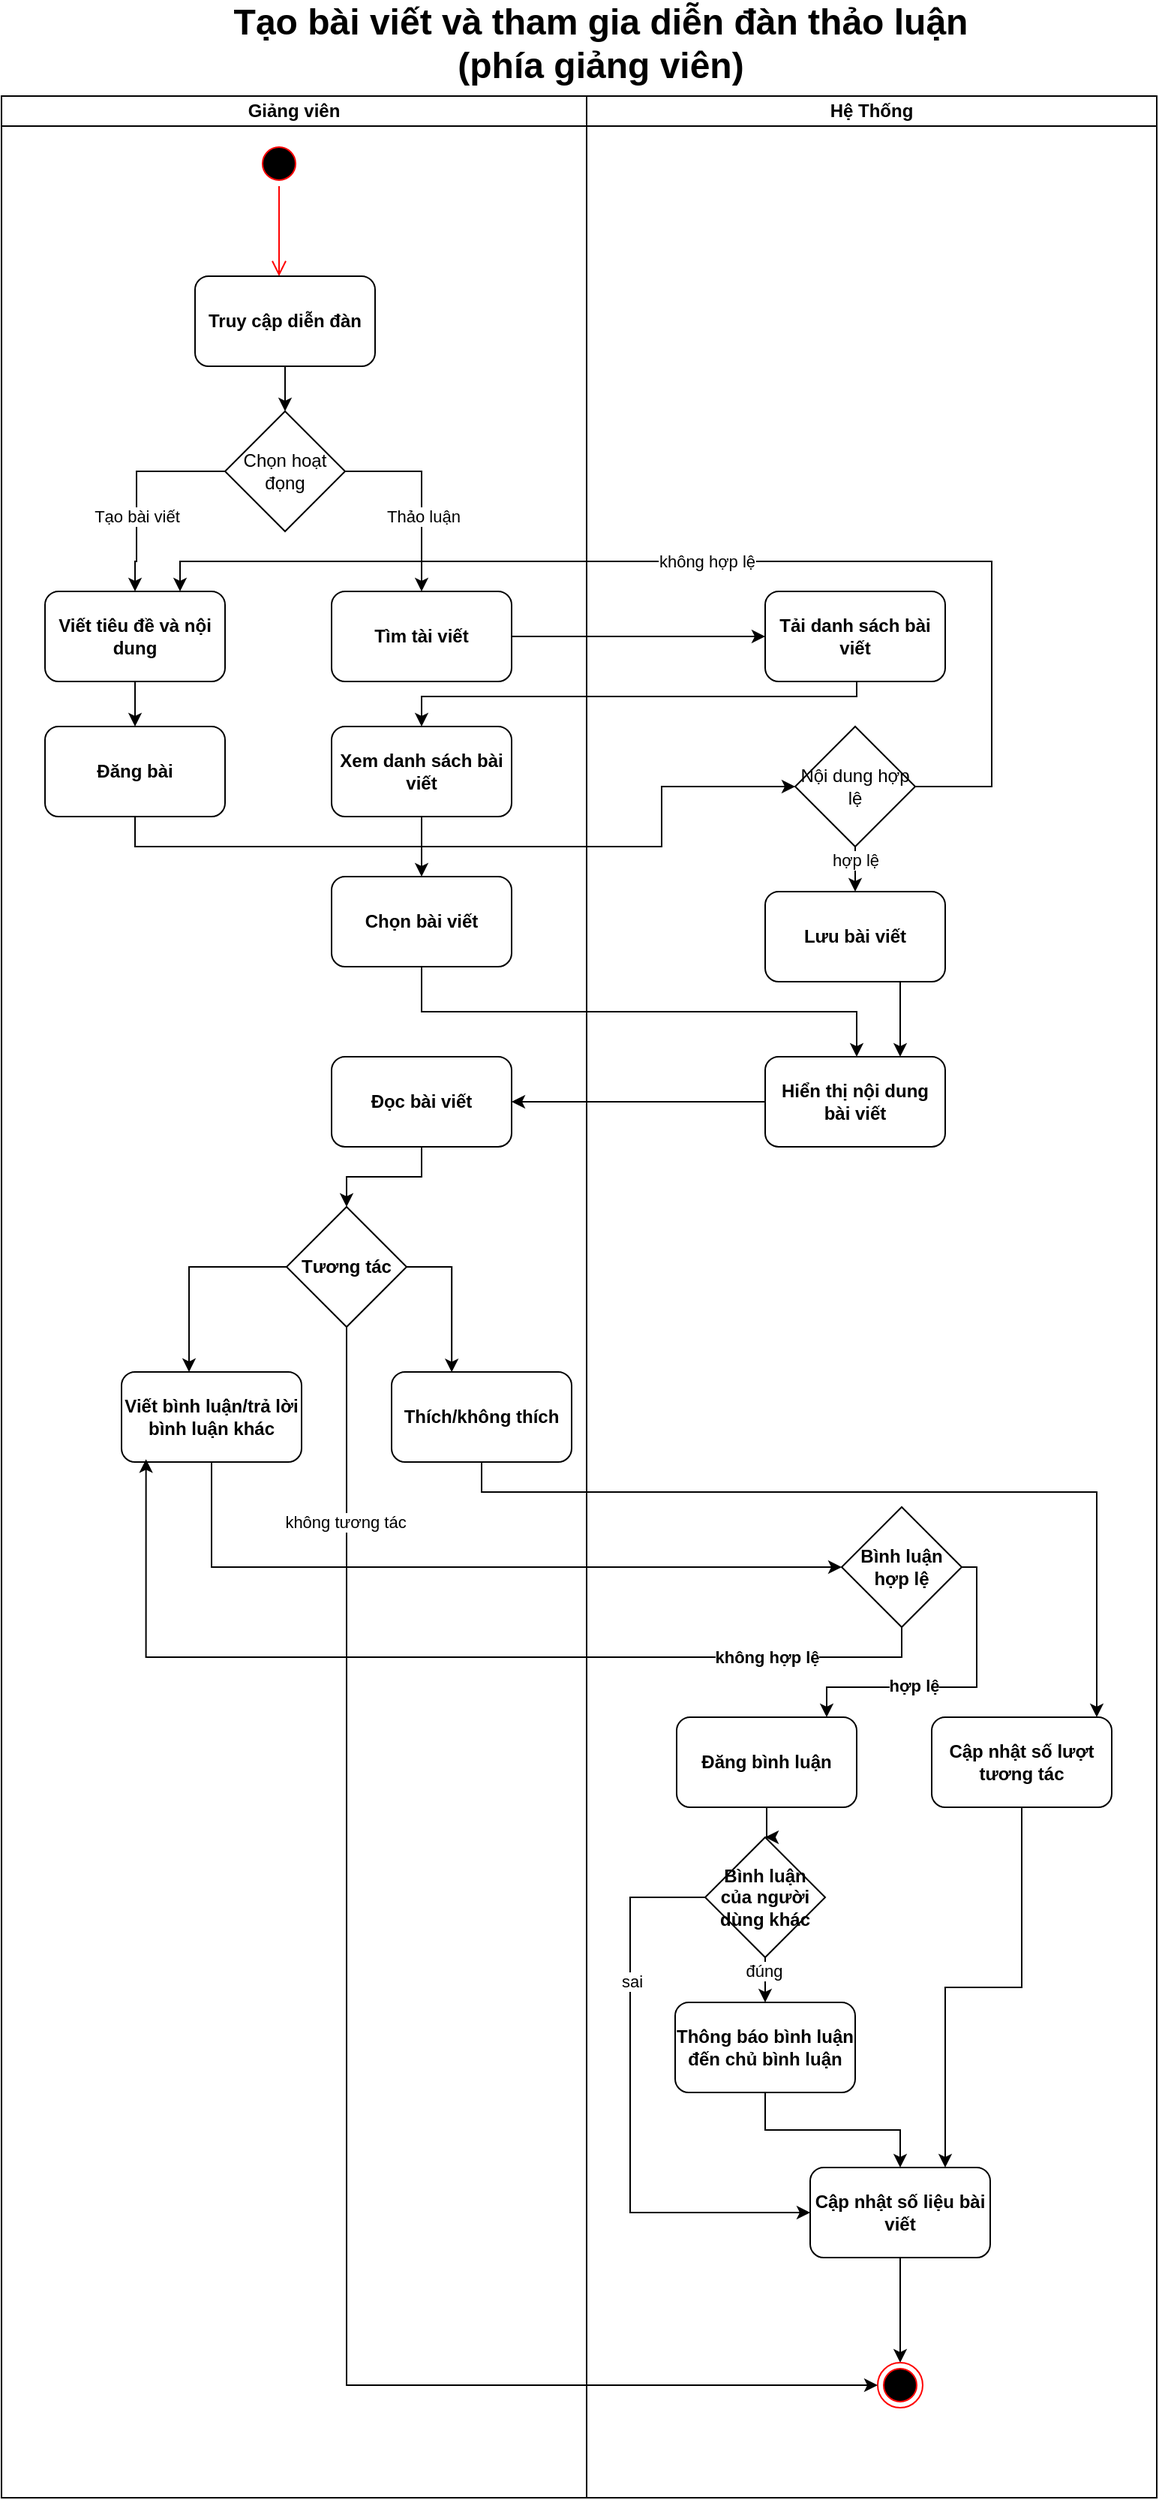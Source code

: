 <mxfile version="26.1.0">
  <diagram name="Page-1" id="aaOgwSecgY1QXQgIxDh7">
    <mxGraphModel dx="2037" dy="1079" grid="1" gridSize="10" guides="1" tooltips="1" connect="1" arrows="1" fold="1" page="1" pageScale="1" pageWidth="850" pageHeight="1100" math="0" shadow="0">
      <root>
        <mxCell id="0" />
        <mxCell id="1" parent="0" />
        <mxCell id="bT1u7mcNvaLZoY2h7amU-1" value="Giảng viên" style="swimlane;startSize=20;whiteSpace=wrap;html=1;fontStyle=1" vertex="1" parent="1">
          <mxGeometry x="60" y="150" width="390" height="1600" as="geometry" />
        </mxCell>
        <mxCell id="bT1u7mcNvaLZoY2h7amU-2" value="" style="ellipse;html=1;shape=startState;fillColor=#000000;strokeColor=#ff0000;fontStyle=1" vertex="1" parent="bT1u7mcNvaLZoY2h7amU-1">
          <mxGeometry x="170" y="30" width="30" height="30" as="geometry" />
        </mxCell>
        <mxCell id="bT1u7mcNvaLZoY2h7amU-3" value="" style="edgeStyle=orthogonalEdgeStyle;html=1;verticalAlign=bottom;endArrow=open;endSize=8;strokeColor=#ff0000;rounded=0;fontStyle=1" edge="1" parent="bT1u7mcNvaLZoY2h7amU-1" source="bT1u7mcNvaLZoY2h7amU-2">
          <mxGeometry relative="1" as="geometry">
            <mxPoint x="185" y="120" as="targetPoint" />
          </mxGeometry>
        </mxCell>
        <mxCell id="bT1u7mcNvaLZoY2h7amU-39" style="edgeStyle=orthogonalEdgeStyle;rounded=0;orthogonalLoop=1;jettySize=auto;html=1;" edge="1" parent="bT1u7mcNvaLZoY2h7amU-1" source="bT1u7mcNvaLZoY2h7amU-4" target="bT1u7mcNvaLZoY2h7amU-38">
          <mxGeometry relative="1" as="geometry" />
        </mxCell>
        <mxCell id="bT1u7mcNvaLZoY2h7amU-4" value="Truy cập diễn đàn" style="rounded=1;whiteSpace=wrap;html=1;fontStyle=1" vertex="1" parent="bT1u7mcNvaLZoY2h7amU-1">
          <mxGeometry x="129" y="120" width="120" height="60" as="geometry" />
        </mxCell>
        <mxCell id="bT1u7mcNvaLZoY2h7amU-42" style="edgeStyle=orthogonalEdgeStyle;rounded=0;orthogonalLoop=1;jettySize=auto;html=1;" edge="1" parent="bT1u7mcNvaLZoY2h7amU-1" source="bT1u7mcNvaLZoY2h7amU-38" target="bT1u7mcNvaLZoY2h7amU-40">
          <mxGeometry relative="1" as="geometry">
            <Array as="points">
              <mxPoint x="280" y="250" />
            </Array>
          </mxGeometry>
        </mxCell>
        <mxCell id="bT1u7mcNvaLZoY2h7amU-44" value="Thảo luận" style="edgeLabel;html=1;align=center;verticalAlign=middle;resizable=0;points=[];" vertex="1" connectable="0" parent="bT1u7mcNvaLZoY2h7amU-42">
          <mxGeometry x="-0.414" y="1" relative="1" as="geometry">
            <mxPoint x="13" y="31" as="offset" />
          </mxGeometry>
        </mxCell>
        <mxCell id="bT1u7mcNvaLZoY2h7amU-46" style="edgeStyle=orthogonalEdgeStyle;rounded=0;orthogonalLoop=1;jettySize=auto;html=1;" edge="1" parent="bT1u7mcNvaLZoY2h7amU-1" source="bT1u7mcNvaLZoY2h7amU-38" target="bT1u7mcNvaLZoY2h7amU-45">
          <mxGeometry relative="1" as="geometry">
            <Array as="points">
              <mxPoint x="90" y="250" />
              <mxPoint x="90" y="310" />
              <mxPoint x="89" y="310" />
            </Array>
          </mxGeometry>
        </mxCell>
        <mxCell id="bT1u7mcNvaLZoY2h7amU-47" value="Tạo bài viết" style="edgeLabel;html=1;align=center;verticalAlign=middle;resizable=0;points=[];" vertex="1" connectable="0" parent="bT1u7mcNvaLZoY2h7amU-46">
          <mxGeometry x="-0.457" y="-3" relative="1" as="geometry">
            <mxPoint x="-21" y="33" as="offset" />
          </mxGeometry>
        </mxCell>
        <mxCell id="bT1u7mcNvaLZoY2h7amU-38" value="Chọn hoạt đọng" style="rhombus;whiteSpace=wrap;html=1;" vertex="1" parent="bT1u7mcNvaLZoY2h7amU-1">
          <mxGeometry x="149" y="210" width="80" height="80" as="geometry" />
        </mxCell>
        <mxCell id="bT1u7mcNvaLZoY2h7amU-40" value="Tìm tài viết" style="rounded=1;whiteSpace=wrap;html=1;fontStyle=1" vertex="1" parent="bT1u7mcNvaLZoY2h7amU-1">
          <mxGeometry x="220" y="330" width="120" height="60" as="geometry" />
        </mxCell>
        <mxCell id="bT1u7mcNvaLZoY2h7amU-80" style="edgeStyle=orthogonalEdgeStyle;rounded=0;orthogonalLoop=1;jettySize=auto;html=1;" edge="1" parent="bT1u7mcNvaLZoY2h7amU-1" source="bT1u7mcNvaLZoY2h7amU-45" target="bT1u7mcNvaLZoY2h7amU-79">
          <mxGeometry relative="1" as="geometry" />
        </mxCell>
        <mxCell id="bT1u7mcNvaLZoY2h7amU-45" value="Viết tiêu đề và nội dung" style="rounded=1;whiteSpace=wrap;html=1;fontStyle=1" vertex="1" parent="bT1u7mcNvaLZoY2h7amU-1">
          <mxGeometry x="29" y="330" width="120" height="60" as="geometry" />
        </mxCell>
        <mxCell id="bT1u7mcNvaLZoY2h7amU-50" style="edgeStyle=orthogonalEdgeStyle;rounded=0;orthogonalLoop=1;jettySize=auto;html=1;entryX=0.5;entryY=0;entryDx=0;entryDy=0;fontStyle=1" edge="1" parent="bT1u7mcNvaLZoY2h7amU-1" source="bT1u7mcNvaLZoY2h7amU-51" target="bT1u7mcNvaLZoY2h7amU-52">
          <mxGeometry relative="1" as="geometry" />
        </mxCell>
        <mxCell id="bT1u7mcNvaLZoY2h7amU-51" value="Xem danh sách bài viết" style="rounded=1;whiteSpace=wrap;html=1;fontStyle=1" vertex="1" parent="bT1u7mcNvaLZoY2h7amU-1">
          <mxGeometry x="220" y="420" width="120" height="60" as="geometry" />
        </mxCell>
        <mxCell id="bT1u7mcNvaLZoY2h7amU-52" value="Chọn bài viết" style="rounded=1;whiteSpace=wrap;html=1;fontStyle=1" vertex="1" parent="bT1u7mcNvaLZoY2h7amU-1">
          <mxGeometry x="220" y="520" width="120" height="60" as="geometry" />
        </mxCell>
        <mxCell id="bT1u7mcNvaLZoY2h7amU-78" style="edgeStyle=orthogonalEdgeStyle;rounded=0;orthogonalLoop=1;jettySize=auto;html=1;entryX=0.5;entryY=0;entryDx=0;entryDy=0;" edge="1" parent="bT1u7mcNvaLZoY2h7amU-1" source="bT1u7mcNvaLZoY2h7amU-53" target="bT1u7mcNvaLZoY2h7amU-60">
          <mxGeometry relative="1" as="geometry" />
        </mxCell>
        <mxCell id="bT1u7mcNvaLZoY2h7amU-53" value="Đọc bài viết" style="rounded=1;whiteSpace=wrap;html=1;fontStyle=1" vertex="1" parent="bT1u7mcNvaLZoY2h7amU-1">
          <mxGeometry x="220" y="640" width="120" height="60" as="geometry" />
        </mxCell>
        <mxCell id="bT1u7mcNvaLZoY2h7amU-59" style="edgeStyle=orthogonalEdgeStyle;rounded=0;orthogonalLoop=1;jettySize=auto;html=1;fontStyle=1" edge="1" parent="bT1u7mcNvaLZoY2h7amU-1" source="bT1u7mcNvaLZoY2h7amU-60" target="bT1u7mcNvaLZoY2h7amU-61">
          <mxGeometry relative="1" as="geometry">
            <Array as="points">
              <mxPoint x="125" y="780" />
            </Array>
          </mxGeometry>
        </mxCell>
        <mxCell id="bT1u7mcNvaLZoY2h7amU-60" value="Tương tác" style="rhombus;whiteSpace=wrap;html=1;fontStyle=1" vertex="1" parent="bT1u7mcNvaLZoY2h7amU-1">
          <mxGeometry x="190" y="740" width="80" height="80" as="geometry" />
        </mxCell>
        <mxCell id="bT1u7mcNvaLZoY2h7amU-61" value="Viết bình luận/trả lời bình luận khác" style="rounded=1;whiteSpace=wrap;html=1;fontStyle=1" vertex="1" parent="bT1u7mcNvaLZoY2h7amU-1">
          <mxGeometry x="80" y="850" width="120" height="60" as="geometry" />
        </mxCell>
        <mxCell id="bT1u7mcNvaLZoY2h7amU-62" value="Thích/không thích" style="rounded=1;whiteSpace=wrap;html=1;fontStyle=1" vertex="1" parent="bT1u7mcNvaLZoY2h7amU-1">
          <mxGeometry x="260" y="850" width="120" height="60" as="geometry" />
        </mxCell>
        <mxCell id="bT1u7mcNvaLZoY2h7amU-63" style="edgeStyle=orthogonalEdgeStyle;rounded=0;orthogonalLoop=1;jettySize=auto;html=1;entryX=0.334;entryY=0.003;entryDx=0;entryDy=0;entryPerimeter=0;fontStyle=1" edge="1" parent="bT1u7mcNvaLZoY2h7amU-1" source="bT1u7mcNvaLZoY2h7amU-60" target="bT1u7mcNvaLZoY2h7amU-62">
          <mxGeometry relative="1" as="geometry">
            <Array as="points">
              <mxPoint x="300" y="780" />
            </Array>
          </mxGeometry>
        </mxCell>
        <mxCell id="bT1u7mcNvaLZoY2h7amU-64" style="edgeStyle=orthogonalEdgeStyle;rounded=0;orthogonalLoop=1;jettySize=auto;html=1;fontStyle=1" edge="1" parent="bT1u7mcNvaLZoY2h7amU-1" source="bT1u7mcNvaLZoY2h7amU-66" target="bT1u7mcNvaLZoY2h7amU-68">
          <mxGeometry relative="1" as="geometry">
            <Array as="points">
              <mxPoint x="650" y="980" />
              <mxPoint x="650" y="1060" />
              <mxPoint x="550" y="1060" />
            </Array>
          </mxGeometry>
        </mxCell>
        <mxCell id="bT1u7mcNvaLZoY2h7amU-65" value="hợp lệ" style="edgeLabel;html=1;align=center;verticalAlign=middle;resizable=0;points=[];fontStyle=1" vertex="1" connectable="0" parent="bT1u7mcNvaLZoY2h7amU-64">
          <mxGeometry x="0.26" y="-1" relative="1" as="geometry">
            <mxPoint as="offset" />
          </mxGeometry>
        </mxCell>
        <mxCell id="bT1u7mcNvaLZoY2h7amU-66" value="Bình luận hợp lệ" style="rhombus;whiteSpace=wrap;html=1;fontStyle=1" vertex="1" parent="bT1u7mcNvaLZoY2h7amU-1">
          <mxGeometry x="560" y="940" width="80" height="80" as="geometry" />
        </mxCell>
        <mxCell id="bT1u7mcNvaLZoY2h7amU-68" value="Đăng bình luận" style="rounded=1;whiteSpace=wrap;html=1;fontStyle=1" vertex="1" parent="bT1u7mcNvaLZoY2h7amU-1">
          <mxGeometry x="450" y="1080" width="120" height="60" as="geometry" />
        </mxCell>
        <mxCell id="bT1u7mcNvaLZoY2h7amU-70" value="Cập nhật số lượt tương tác" style="rounded=1;whiteSpace=wrap;html=1;fontStyle=1" vertex="1" parent="bT1u7mcNvaLZoY2h7amU-1">
          <mxGeometry x="620" y="1080" width="120" height="60" as="geometry" />
        </mxCell>
        <mxCell id="bT1u7mcNvaLZoY2h7amU-74" style="edgeStyle=orthogonalEdgeStyle;rounded=0;orthogonalLoop=1;jettySize=auto;html=1;entryX=0;entryY=0.5;entryDx=0;entryDy=0;fontStyle=1" edge="1" parent="bT1u7mcNvaLZoY2h7amU-1" source="bT1u7mcNvaLZoY2h7amU-61" target="bT1u7mcNvaLZoY2h7amU-66">
          <mxGeometry relative="1" as="geometry">
            <Array as="points">
              <mxPoint x="140" y="980" />
            </Array>
          </mxGeometry>
        </mxCell>
        <mxCell id="bT1u7mcNvaLZoY2h7amU-75" style="edgeStyle=orthogonalEdgeStyle;rounded=0;orthogonalLoop=1;jettySize=auto;html=1;entryX=0.136;entryY=0.969;entryDx=0;entryDy=0;entryPerimeter=0;fontStyle=1" edge="1" parent="bT1u7mcNvaLZoY2h7amU-1" source="bT1u7mcNvaLZoY2h7amU-66" target="bT1u7mcNvaLZoY2h7amU-61">
          <mxGeometry relative="1" as="geometry">
            <Array as="points">
              <mxPoint x="600" y="1040" />
              <mxPoint x="96" y="1040" />
            </Array>
          </mxGeometry>
        </mxCell>
        <mxCell id="bT1u7mcNvaLZoY2h7amU-76" value="không hợp lệ" style="edgeLabel;html=1;align=center;verticalAlign=middle;resizable=0;points=[];fontStyle=1" vertex="1" connectable="0" parent="bT1u7mcNvaLZoY2h7amU-75">
          <mxGeometry x="-0.28" relative="1" as="geometry">
            <mxPoint x="126" as="offset" />
          </mxGeometry>
        </mxCell>
        <mxCell id="bT1u7mcNvaLZoY2h7amU-77" style="edgeStyle=orthogonalEdgeStyle;rounded=0;orthogonalLoop=1;jettySize=auto;html=1;fontStyle=1" edge="1" parent="bT1u7mcNvaLZoY2h7amU-1" source="bT1u7mcNvaLZoY2h7amU-62" target="bT1u7mcNvaLZoY2h7amU-70">
          <mxGeometry relative="1" as="geometry">
            <Array as="points">
              <mxPoint x="320" y="930" />
              <mxPoint x="730" y="930" />
            </Array>
          </mxGeometry>
        </mxCell>
        <mxCell id="bT1u7mcNvaLZoY2h7amU-79" value="Đăng bài" style="rounded=1;whiteSpace=wrap;html=1;fontStyle=1" vertex="1" parent="bT1u7mcNvaLZoY2h7amU-1">
          <mxGeometry x="29" y="420" width="120" height="60" as="geometry" />
        </mxCell>
        <mxCell id="bT1u7mcNvaLZoY2h7amU-16" value="Hệ Thống" style="swimlane;startSize=20;whiteSpace=wrap;html=1;fontStyle=1" vertex="1" parent="1">
          <mxGeometry x="450" y="150" width="380" height="1600" as="geometry" />
        </mxCell>
        <mxCell id="bT1u7mcNvaLZoY2h7amU-43" value="Tải danh sách bài viết" style="rounded=1;whiteSpace=wrap;html=1;fontStyle=1" vertex="1" parent="bT1u7mcNvaLZoY2h7amU-16">
          <mxGeometry x="119" y="330" width="120" height="60" as="geometry" />
        </mxCell>
        <mxCell id="bT1u7mcNvaLZoY2h7amU-54" value="Hiển thị nội dung bài viết" style="rounded=1;whiteSpace=wrap;html=1;fontStyle=1" vertex="1" parent="bT1u7mcNvaLZoY2h7amU-16">
          <mxGeometry x="119" y="640" width="120" height="60" as="geometry" />
        </mxCell>
        <mxCell id="bT1u7mcNvaLZoY2h7amU-87" style="edgeStyle=orthogonalEdgeStyle;rounded=0;orthogonalLoop=1;jettySize=auto;html=1;entryX=0.5;entryY=0;entryDx=0;entryDy=0;" edge="1" parent="bT1u7mcNvaLZoY2h7amU-16" source="bT1u7mcNvaLZoY2h7amU-81" target="bT1u7mcNvaLZoY2h7amU-86">
          <mxGeometry relative="1" as="geometry" />
        </mxCell>
        <mxCell id="bT1u7mcNvaLZoY2h7amU-88" value="hợp lệ" style="edgeLabel;html=1;align=center;verticalAlign=middle;resizable=0;points=[];" vertex="1" connectable="0" parent="bT1u7mcNvaLZoY2h7amU-87">
          <mxGeometry x="-0.654" relative="1" as="geometry">
            <mxPoint as="offset" />
          </mxGeometry>
        </mxCell>
        <mxCell id="bT1u7mcNvaLZoY2h7amU-81" value="Nội dung hợp lệ" style="rhombus;whiteSpace=wrap;html=1;" vertex="1" parent="bT1u7mcNvaLZoY2h7amU-16">
          <mxGeometry x="139" y="420" width="80" height="80" as="geometry" />
        </mxCell>
        <mxCell id="bT1u7mcNvaLZoY2h7amU-90" style="edgeStyle=orthogonalEdgeStyle;rounded=0;orthogonalLoop=1;jettySize=auto;html=1;entryX=0.75;entryY=0;entryDx=0;entryDy=0;" edge="1" parent="bT1u7mcNvaLZoY2h7amU-16" source="bT1u7mcNvaLZoY2h7amU-86" target="bT1u7mcNvaLZoY2h7amU-54">
          <mxGeometry relative="1" as="geometry">
            <Array as="points">
              <mxPoint x="209" y="610" />
              <mxPoint x="209" y="610" />
            </Array>
          </mxGeometry>
        </mxCell>
        <mxCell id="bT1u7mcNvaLZoY2h7amU-86" value="Lưu bài viết" style="rounded=1;whiteSpace=wrap;html=1;fontStyle=1" vertex="1" parent="bT1u7mcNvaLZoY2h7amU-16">
          <mxGeometry x="119" y="530" width="120" height="60" as="geometry" />
        </mxCell>
        <mxCell id="bT1u7mcNvaLZoY2h7amU-95" style="edgeStyle=orthogonalEdgeStyle;rounded=0;orthogonalLoop=1;jettySize=auto;html=1;" edge="1" parent="bT1u7mcNvaLZoY2h7amU-16" source="bT1u7mcNvaLZoY2h7amU-91" target="bT1u7mcNvaLZoY2h7amU-94">
          <mxGeometry relative="1" as="geometry" />
        </mxCell>
        <mxCell id="bT1u7mcNvaLZoY2h7amU-96" value="đúng" style="edgeLabel;html=1;align=center;verticalAlign=middle;resizable=0;points=[];" vertex="1" connectable="0" parent="bT1u7mcNvaLZoY2h7amU-95">
          <mxGeometry x="-0.636" y="-1" relative="1" as="geometry">
            <mxPoint as="offset" />
          </mxGeometry>
        </mxCell>
        <mxCell id="bT1u7mcNvaLZoY2h7amU-97" style="edgeStyle=orthogonalEdgeStyle;rounded=0;orthogonalLoop=1;jettySize=auto;html=1;entryX=0;entryY=0.5;entryDx=0;entryDy=0;" edge="1" parent="bT1u7mcNvaLZoY2h7amU-16" source="bT1u7mcNvaLZoY2h7amU-91" target="bT1u7mcNvaLZoY2h7amU-72">
          <mxGeometry relative="1" as="geometry">
            <Array as="points">
              <mxPoint x="29" y="1200" />
              <mxPoint x="29" y="1410" />
            </Array>
          </mxGeometry>
        </mxCell>
        <mxCell id="bT1u7mcNvaLZoY2h7amU-99" value="sai" style="edgeLabel;html=1;align=center;verticalAlign=middle;resizable=0;points=[];" vertex="1" connectable="0" parent="bT1u7mcNvaLZoY2h7amU-97">
          <mxGeometry x="-0.446" y="1" relative="1" as="geometry">
            <mxPoint as="offset" />
          </mxGeometry>
        </mxCell>
        <mxCell id="bT1u7mcNvaLZoY2h7amU-91" value="Bình luận của người dùng khác" style="rhombus;whiteSpace=wrap;html=1;fontStyle=1" vertex="1" parent="bT1u7mcNvaLZoY2h7amU-16">
          <mxGeometry x="79" y="1160" width="80" height="80" as="geometry" />
        </mxCell>
        <mxCell id="bT1u7mcNvaLZoY2h7amU-71" style="edgeStyle=orthogonalEdgeStyle;rounded=0;orthogonalLoop=1;jettySize=auto;html=1;entryX=0.5;entryY=0;entryDx=0;entryDy=0;fontStyle=1" edge="1" parent="bT1u7mcNvaLZoY2h7amU-16" source="bT1u7mcNvaLZoY2h7amU-72" target="bT1u7mcNvaLZoY2h7amU-73">
          <mxGeometry relative="1" as="geometry" />
        </mxCell>
        <mxCell id="bT1u7mcNvaLZoY2h7amU-72" value="Cập nhật số liệu bài viết" style="rounded=1;whiteSpace=wrap;html=1;fontStyle=1" vertex="1" parent="bT1u7mcNvaLZoY2h7amU-16">
          <mxGeometry x="149" y="1380" width="120" height="60" as="geometry" />
        </mxCell>
        <mxCell id="bT1u7mcNvaLZoY2h7amU-73" value="" style="ellipse;html=1;shape=endState;fillColor=#000000;strokeColor=#ff0000;fontStyle=1" vertex="1" parent="bT1u7mcNvaLZoY2h7amU-16">
          <mxGeometry x="194" y="1510" width="30" height="30" as="geometry" />
        </mxCell>
        <mxCell id="bT1u7mcNvaLZoY2h7amU-98" style="edgeStyle=orthogonalEdgeStyle;rounded=0;orthogonalLoop=1;jettySize=auto;html=1;" edge="1" parent="bT1u7mcNvaLZoY2h7amU-16" source="bT1u7mcNvaLZoY2h7amU-94" target="bT1u7mcNvaLZoY2h7amU-72">
          <mxGeometry relative="1" as="geometry" />
        </mxCell>
        <mxCell id="bT1u7mcNvaLZoY2h7amU-94" value="Thông báo bình luận đến chủ bình luận" style="rounded=1;whiteSpace=wrap;html=1;fontStyle=1" vertex="1" parent="bT1u7mcNvaLZoY2h7amU-16">
          <mxGeometry x="59" y="1270" width="120" height="60" as="geometry" />
        </mxCell>
        <mxCell id="bT1u7mcNvaLZoY2h7amU-29" value="&lt;span style=&quot;font-size: 24px;&quot;&gt;Tạo bài viết và tham gia diễn đàn thảo luận (phía giảng viên)&lt;/span&gt;" style="text;html=1;align=center;verticalAlign=middle;whiteSpace=wrap;rounded=0;fontStyle=1" vertex="1" parent="1">
          <mxGeometry x="189" y="100" width="541" height="30" as="geometry" />
        </mxCell>
        <mxCell id="bT1u7mcNvaLZoY2h7amU-49" style="edgeStyle=orthogonalEdgeStyle;rounded=0;orthogonalLoop=1;jettySize=auto;html=1;entryX=0;entryY=0.5;entryDx=0;entryDy=0;" edge="1" parent="1" source="bT1u7mcNvaLZoY2h7amU-40" target="bT1u7mcNvaLZoY2h7amU-43">
          <mxGeometry relative="1" as="geometry" />
        </mxCell>
        <mxCell id="bT1u7mcNvaLZoY2h7amU-58" style="edgeStyle=orthogonalEdgeStyle;rounded=0;orthogonalLoop=1;jettySize=auto;html=1;" edge="1" parent="1" source="bT1u7mcNvaLZoY2h7amU-43" target="bT1u7mcNvaLZoY2h7amU-51">
          <mxGeometry relative="1" as="geometry">
            <Array as="points">
              <mxPoint x="630" y="550" />
              <mxPoint x="340" y="550" />
            </Array>
          </mxGeometry>
        </mxCell>
        <mxCell id="bT1u7mcNvaLZoY2h7amU-56" style="edgeStyle=orthogonalEdgeStyle;rounded=0;orthogonalLoop=1;jettySize=auto;html=1;fontStyle=1" edge="1" parent="1" source="bT1u7mcNvaLZoY2h7amU-54" target="bT1u7mcNvaLZoY2h7amU-53">
          <mxGeometry relative="1" as="geometry">
            <Array as="points">
              <mxPoint x="480" y="820" />
              <mxPoint x="480" y="820" />
            </Array>
          </mxGeometry>
        </mxCell>
        <mxCell id="bT1u7mcNvaLZoY2h7amU-55" style="edgeStyle=orthogonalEdgeStyle;rounded=0;orthogonalLoop=1;jettySize=auto;html=1;fontStyle=1" edge="1" parent="1" source="bT1u7mcNvaLZoY2h7amU-52" target="bT1u7mcNvaLZoY2h7amU-54">
          <mxGeometry relative="1" as="geometry">
            <Array as="points">
              <mxPoint x="340" y="760" />
              <mxPoint x="630" y="760" />
            </Array>
          </mxGeometry>
        </mxCell>
        <mxCell id="bT1u7mcNvaLZoY2h7amU-82" style="edgeStyle=orthogonalEdgeStyle;rounded=0;orthogonalLoop=1;jettySize=auto;html=1;entryX=0;entryY=0.5;entryDx=0;entryDy=0;" edge="1" parent="1" source="bT1u7mcNvaLZoY2h7amU-79" target="bT1u7mcNvaLZoY2h7amU-81">
          <mxGeometry relative="1" as="geometry">
            <Array as="points">
              <mxPoint x="149" y="650" />
              <mxPoint x="500" y="650" />
              <mxPoint x="500" y="610" />
            </Array>
          </mxGeometry>
        </mxCell>
        <mxCell id="bT1u7mcNvaLZoY2h7amU-83" style="edgeStyle=orthogonalEdgeStyle;rounded=0;orthogonalLoop=1;jettySize=auto;html=1;entryX=0.75;entryY=0;entryDx=0;entryDy=0;exitX=1;exitY=0.5;exitDx=0;exitDy=0;" edge="1" parent="1" source="bT1u7mcNvaLZoY2h7amU-81" target="bT1u7mcNvaLZoY2h7amU-45">
          <mxGeometry relative="1" as="geometry">
            <Array as="points">
              <mxPoint x="720" y="610" />
              <mxPoint x="720" y="460" />
              <mxPoint x="179" y="460" />
            </Array>
          </mxGeometry>
        </mxCell>
        <mxCell id="bT1u7mcNvaLZoY2h7amU-85" value="không hợp lệ" style="edgeLabel;html=1;align=center;verticalAlign=middle;resizable=0;points=[];" vertex="1" connectable="0" parent="bT1u7mcNvaLZoY2h7amU-83">
          <mxGeometry x="0.026" relative="1" as="geometry">
            <mxPoint as="offset" />
          </mxGeometry>
        </mxCell>
        <mxCell id="bT1u7mcNvaLZoY2h7amU-69" style="edgeStyle=orthogonalEdgeStyle;rounded=0;orthogonalLoop=1;jettySize=auto;html=1;entryX=0.75;entryY=0;entryDx=0;entryDy=0;fontStyle=1" edge="1" parent="1" source="bT1u7mcNvaLZoY2h7amU-70" target="bT1u7mcNvaLZoY2h7amU-72">
          <mxGeometry relative="1" as="geometry" />
        </mxCell>
        <mxCell id="bT1u7mcNvaLZoY2h7amU-93" style="edgeStyle=orthogonalEdgeStyle;rounded=0;orthogonalLoop=1;jettySize=auto;html=1;entryX=0.5;entryY=0;entryDx=0;entryDy=0;" edge="1" parent="1" source="bT1u7mcNvaLZoY2h7amU-68" target="bT1u7mcNvaLZoY2h7amU-91">
          <mxGeometry relative="1" as="geometry" />
        </mxCell>
        <mxCell id="bT1u7mcNvaLZoY2h7amU-100" style="edgeStyle=orthogonalEdgeStyle;rounded=0;orthogonalLoop=1;jettySize=auto;html=1;entryX=0;entryY=0.5;entryDx=0;entryDy=0;" edge="1" parent="1" source="bT1u7mcNvaLZoY2h7amU-60" target="bT1u7mcNvaLZoY2h7amU-73">
          <mxGeometry relative="1" as="geometry">
            <Array as="points">
              <mxPoint x="290" y="1675" />
            </Array>
          </mxGeometry>
        </mxCell>
        <mxCell id="bT1u7mcNvaLZoY2h7amU-101" value="không tương tác" style="edgeLabel;html=1;align=center;verticalAlign=middle;resizable=0;points=[];" vertex="1" connectable="0" parent="bT1u7mcNvaLZoY2h7amU-100">
          <mxGeometry x="-0.755" y="-1" relative="1" as="geometry">
            <mxPoint as="offset" />
          </mxGeometry>
        </mxCell>
      </root>
    </mxGraphModel>
  </diagram>
</mxfile>
